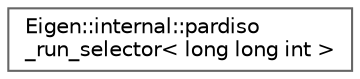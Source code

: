 digraph "类继承关系图"
{
 // LATEX_PDF_SIZE
  bgcolor="transparent";
  edge [fontname=Helvetica,fontsize=10,labelfontname=Helvetica,labelfontsize=10];
  node [fontname=Helvetica,fontsize=10,shape=box,height=0.2,width=0.4];
  rankdir="LR";
  Node0 [id="Node000000",label="Eigen::internal::pardiso\l_run_selector\< long long int \>",height=0.2,width=0.4,color="grey40", fillcolor="white", style="filled",URL="$struct_eigen_1_1internal_1_1pardiso__run__selector_3_01long_01long_01int_01_4.html",tooltip=" "];
}
